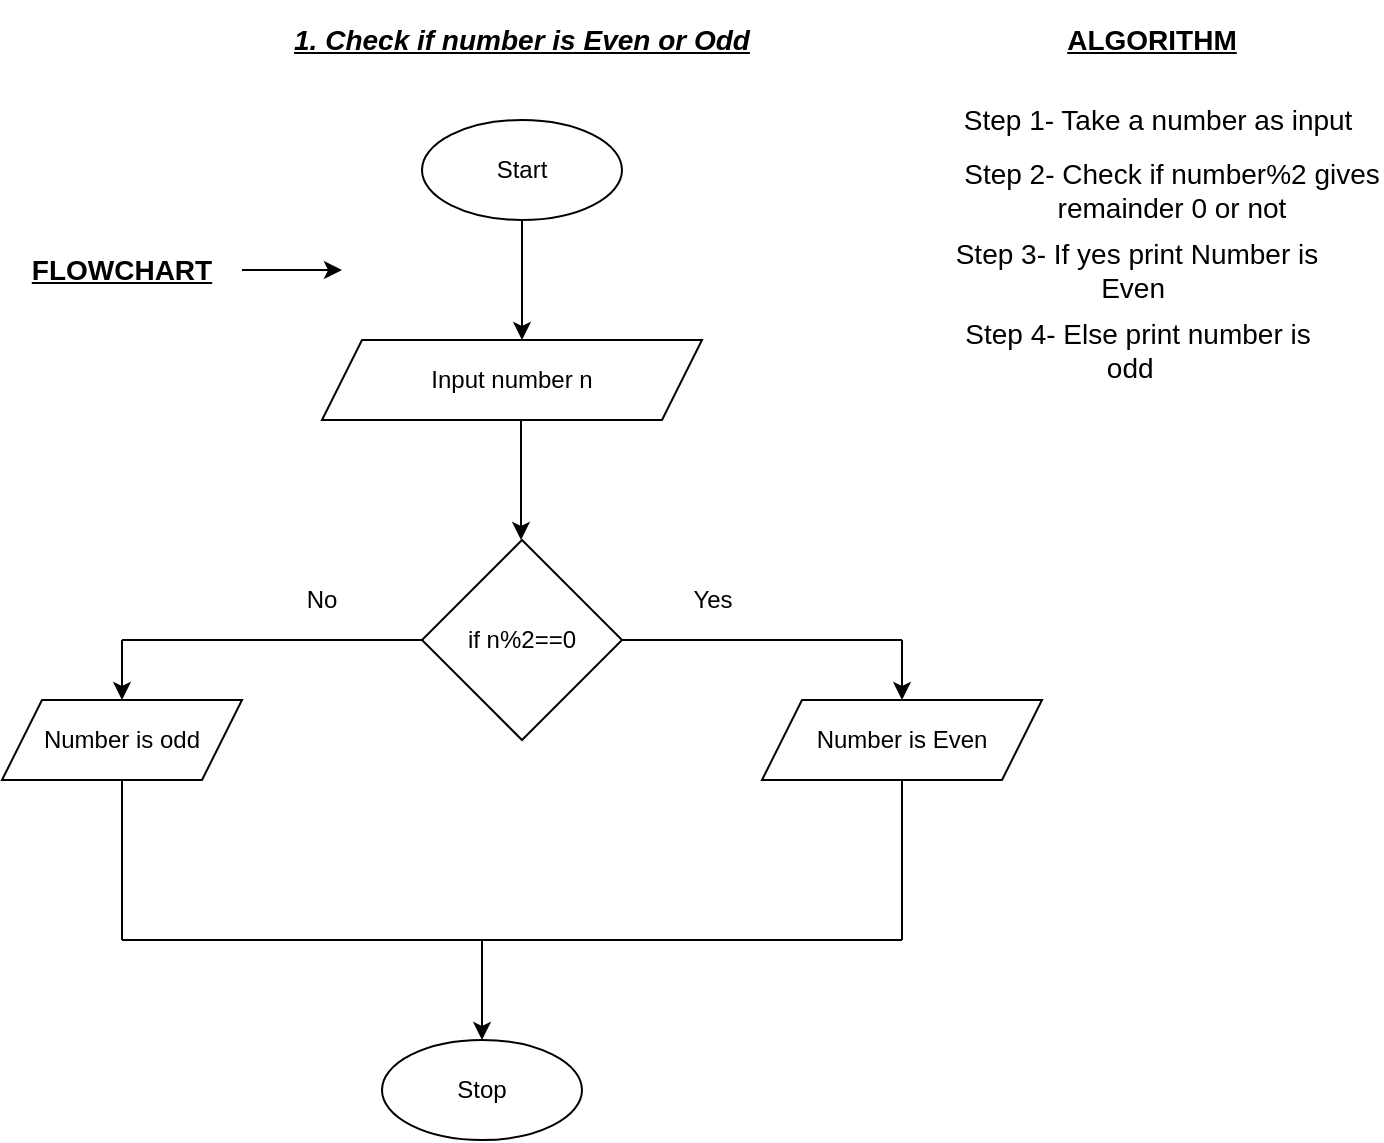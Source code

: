 <mxfile version="13.9.9" type="device"><diagram id="C5RBs43oDa-KdzZeNtuy" name="Page-1"><mxGraphModel dx="1024" dy="584" grid="1" gridSize="10" guides="1" tooltips="1" connect="1" arrows="1" fold="1" page="1" pageScale="1" pageWidth="827" pageHeight="1169" math="0" shadow="0"><root><mxCell id="WIyWlLk6GJQsqaUBKTNV-0"/><mxCell id="WIyWlLk6GJQsqaUBKTNV-1" parent="WIyWlLk6GJQsqaUBKTNV-0"/><mxCell id="v3IwOoPpduoVE6Sb-Edi-0" value="Start" style="ellipse;whiteSpace=wrap;html=1;" vertex="1" parent="WIyWlLk6GJQsqaUBKTNV-1"><mxGeometry x="290" y="70" width="100" height="50" as="geometry"/></mxCell><mxCell id="v3IwOoPpduoVE6Sb-Edi-1" value="" style="endArrow=classic;html=1;exitX=0.5;exitY=1;exitDx=0;exitDy=0;" edge="1" parent="WIyWlLk6GJQsqaUBKTNV-1" source="v3IwOoPpduoVE6Sb-Edi-0"><mxGeometry width="50" height="50" relative="1" as="geometry"><mxPoint x="450" y="110" as="sourcePoint"/><mxPoint x="340" y="180" as="targetPoint"/></mxGeometry></mxCell><mxCell id="v3IwOoPpduoVE6Sb-Edi-2" value="Input number n" style="shape=parallelogram;perimeter=parallelogramPerimeter;whiteSpace=wrap;html=1;fixedSize=1;" vertex="1" parent="WIyWlLk6GJQsqaUBKTNV-1"><mxGeometry x="240" y="180" width="190" height="40" as="geometry"/></mxCell><mxCell id="v3IwOoPpduoVE6Sb-Edi-3" value="" style="endArrow=classic;html=1;" edge="1" parent="WIyWlLk6GJQsqaUBKTNV-1"><mxGeometry width="50" height="50" relative="1" as="geometry"><mxPoint x="339.5" y="220" as="sourcePoint"/><mxPoint x="339.5" y="280" as="targetPoint"/><Array as="points"/></mxGeometry></mxCell><mxCell id="v3IwOoPpduoVE6Sb-Edi-4" value="if n%2==0" style="rhombus;whiteSpace=wrap;html=1;" vertex="1" parent="WIyWlLk6GJQsqaUBKTNV-1"><mxGeometry x="290" y="280" width="100" height="100" as="geometry"/></mxCell><mxCell id="v3IwOoPpduoVE6Sb-Edi-5" value="" style="endArrow=none;html=1;" edge="1" parent="WIyWlLk6GJQsqaUBKTNV-1"><mxGeometry width="50" height="50" relative="1" as="geometry"><mxPoint x="390" y="330" as="sourcePoint"/><mxPoint x="530" y="330" as="targetPoint"/></mxGeometry></mxCell><mxCell id="v3IwOoPpduoVE6Sb-Edi-6" value="" style="endArrow=classic;html=1;" edge="1" parent="WIyWlLk6GJQsqaUBKTNV-1" target="v3IwOoPpduoVE6Sb-Edi-7"><mxGeometry width="50" height="50" relative="1" as="geometry"><mxPoint x="530" y="330" as="sourcePoint"/><mxPoint x="530" y="390" as="targetPoint"/></mxGeometry></mxCell><mxCell id="v3IwOoPpduoVE6Sb-Edi-7" value="Number is Even" style="shape=parallelogram;perimeter=parallelogramPerimeter;whiteSpace=wrap;html=1;fixedSize=1;" vertex="1" parent="WIyWlLk6GJQsqaUBKTNV-1"><mxGeometry x="460" y="360" width="140" height="40" as="geometry"/></mxCell><mxCell id="v3IwOoPpduoVE6Sb-Edi-8" value="Yes" style="text;html=1;align=center;verticalAlign=middle;resizable=0;points=[];autosize=1;" vertex="1" parent="WIyWlLk6GJQsqaUBKTNV-1"><mxGeometry x="420" y="300" width="30" height="20" as="geometry"/></mxCell><mxCell id="v3IwOoPpduoVE6Sb-Edi-12" value="" style="endArrow=none;html=1;exitX=0;exitY=0.5;exitDx=0;exitDy=0;" edge="1" parent="WIyWlLk6GJQsqaUBKTNV-1" source="v3IwOoPpduoVE6Sb-Edi-4"><mxGeometry width="50" height="50" relative="1" as="geometry"><mxPoint x="390" y="330" as="sourcePoint"/><mxPoint x="140" y="330" as="targetPoint"/></mxGeometry></mxCell><mxCell id="v3IwOoPpduoVE6Sb-Edi-13" value="" style="endArrow=classic;html=1;" edge="1" parent="WIyWlLk6GJQsqaUBKTNV-1" target="v3IwOoPpduoVE6Sb-Edi-14"><mxGeometry width="50" height="50" relative="1" as="geometry"><mxPoint x="140" y="330" as="sourcePoint"/><mxPoint x="140" y="360" as="targetPoint"/></mxGeometry></mxCell><mxCell id="v3IwOoPpduoVE6Sb-Edi-14" value="Number is odd" style="shape=parallelogram;perimeter=parallelogramPerimeter;whiteSpace=wrap;html=1;fixedSize=1;" vertex="1" parent="WIyWlLk6GJQsqaUBKTNV-1"><mxGeometry x="80" y="360" width="120" height="40" as="geometry"/></mxCell><mxCell id="v3IwOoPpduoVE6Sb-Edi-15" value="" style="endArrow=none;html=1;exitX=0.5;exitY=1;exitDx=0;exitDy=0;" edge="1" parent="WIyWlLk6GJQsqaUBKTNV-1" source="v3IwOoPpduoVE6Sb-Edi-14"><mxGeometry width="50" height="50" relative="1" as="geometry"><mxPoint x="390" y="330" as="sourcePoint"/><mxPoint x="140" y="480" as="targetPoint"/></mxGeometry></mxCell><mxCell id="v3IwOoPpduoVE6Sb-Edi-16" value="" style="endArrow=none;html=1;exitX=0.5;exitY=1;exitDx=0;exitDy=0;" edge="1" parent="WIyWlLk6GJQsqaUBKTNV-1" source="v3IwOoPpduoVE6Sb-Edi-7"><mxGeometry width="50" height="50" relative="1" as="geometry"><mxPoint x="390" y="330" as="sourcePoint"/><mxPoint x="530" y="480" as="targetPoint"/></mxGeometry></mxCell><mxCell id="v3IwOoPpduoVE6Sb-Edi-18" value="" style="endArrow=none;html=1;" edge="1" parent="WIyWlLk6GJQsqaUBKTNV-1"><mxGeometry width="50" height="50" relative="1" as="geometry"><mxPoint x="140" y="480" as="sourcePoint"/><mxPoint x="530" y="480" as="targetPoint"/></mxGeometry></mxCell><mxCell id="v3IwOoPpduoVE6Sb-Edi-20" value="Stop" style="ellipse;whiteSpace=wrap;html=1;" vertex="1" parent="WIyWlLk6GJQsqaUBKTNV-1"><mxGeometry x="270" y="530" width="100" height="50" as="geometry"/></mxCell><mxCell id="v3IwOoPpduoVE6Sb-Edi-23" value="" style="endArrow=classic;html=1;entryX=0.5;entryY=0;entryDx=0;entryDy=0;" edge="1" parent="WIyWlLk6GJQsqaUBKTNV-1" target="v3IwOoPpduoVE6Sb-Edi-20"><mxGeometry width="50" height="50" relative="1" as="geometry"><mxPoint x="320" y="480" as="sourcePoint"/><mxPoint x="440" y="380" as="targetPoint"/></mxGeometry></mxCell><mxCell id="v3IwOoPpduoVE6Sb-Edi-24" value="No" style="text;html=1;strokeColor=none;fillColor=none;align=center;verticalAlign=middle;whiteSpace=wrap;rounded=0;" vertex="1" parent="WIyWlLk6GJQsqaUBKTNV-1"><mxGeometry x="210" y="300" width="60" height="20" as="geometry"/></mxCell><mxCell id="v3IwOoPpduoVE6Sb-Edi-25" value="&lt;b&gt;&lt;font style=&quot;font-size: 14px&quot;&gt;&lt;u&gt;&lt;i&gt;1. Check if number is Even or Odd&lt;/i&gt;&lt;/u&gt;&lt;/font&gt;&lt;/b&gt;" style="text;html=1;strokeColor=none;fillColor=none;align=center;verticalAlign=middle;whiteSpace=wrap;rounded=0;" vertex="1" parent="WIyWlLk6GJQsqaUBKTNV-1"><mxGeometry x="210" y="10" width="260" height="40" as="geometry"/></mxCell><mxCell id="v3IwOoPpduoVE6Sb-Edi-26" value="&lt;font style=&quot;font-size: 14px&quot;&gt;Step 1- Take a number as input&amp;nbsp;&lt;/font&gt;" style="text;html=1;strokeColor=none;fillColor=none;align=center;verticalAlign=middle;whiteSpace=wrap;rounded=0;" vertex="1" parent="WIyWlLk6GJQsqaUBKTNV-1"><mxGeometry x="550" y="60" width="220" height="20" as="geometry"/></mxCell><mxCell id="v3IwOoPpduoVE6Sb-Edi-27" value="&lt;font style=&quot;font-size: 14px&quot;&gt;Step 2- Check if number%2 gives remainder 0 or not&lt;/font&gt;" style="text;html=1;strokeColor=none;fillColor=none;align=center;verticalAlign=middle;whiteSpace=wrap;rounded=0;" vertex="1" parent="WIyWlLk6GJQsqaUBKTNV-1"><mxGeometry x="560" y="90" width="210" height="30" as="geometry"/></mxCell><mxCell id="v3IwOoPpduoVE6Sb-Edi-28" value="&lt;span style=&quot;color: rgba(0 , 0 , 0 , 0) ; font-family: monospace ; font-size: 0px&quot;&gt;%3CmxGraphModel%3E%3Croot%3E%3CmxCell%20id%3D%220%22%2F%3E%3CmxCell%20id%3D%221%22%20parent%3D%220%22%2F%3E%3CmxCell%20id%3D%222%22%20value%3D%22%26lt%3Bfont%20style%3D%26quot%3Bfont-size%3A%2014px%26quot%3B%26gt%3BStep%201-%20Take%20a%20number%20as%20input%26amp%3Bnbsp%3B%26lt%3B%2Ffont%26gt%3B%22%20style%3D%22text%3Bhtml%3D1%3BstrokeColor%3Dnone%3BfillColor%3Dnone%3Balign%3Dcenter%3BverticalAlign%3Dmiddle%3BwhiteSpace%3Dwrap%3Brounded%3D0%3B%22%20vertex%3D%221%22%20parent%3D%221%22%3E%3CmxGeometry%20x%3D%2210%22%20y%3D%2260%22%20width%3D%22220%22%20height%3D%2220%22%20as%3D%22geometry%22%2F%3E%3C%2FmxCell%3E%3C%2Froot%3E%3C%2FmxGraphModel%3E&lt;/span&gt;&lt;span style=&quot;color: rgba(0 , 0 , 0 , 0) ; font-family: monospace ; font-size: 0px&quot;&gt;%3CmxGraphModel%3E%3Croot%3E%3CmxCell%20id%3D%220%22%2F%3E%3CmxCell%20id%3D%221%22%20parent%3D%220%22%2F%3E%3CmxCell%20id%3D%222%22%20value%3D%22%26lt%3Bfont%20style%3D%26quot%3Bfont-size%3A%2014px%26quot%3B%26gt%3BStep%201-%20Take%20a%20number%20as%20input%26amp%3Bnbsp%3B%26lt%3B%2Ffont%26gt%3B%22%20style%3D%22text%3Bhtml%3D1%3BstrokeColor%3Dnone%3BfillColor%3Dnone%3Balign%3Dcenter%3BverticalAlign%3Dmiddle%3BwhiteSpace%3Dwrap%3Brounded%3D0%3B%22%20vertex%3D%221%22%20parent%3D%221%22%3E%3CmxGeometry%20x%3D%2210%22%20y%3D%2260%22%20width%3D%22220%22%20height%3D%2220%22%20as%3D%22geometry%22%2F%3E%3C%2FmxCell%3E%3C%2Froot%3E%3C%2FmxGraphModel%3E&lt;/span&gt;" style="text;html=1;strokeColor=none;fillColor=none;align=center;verticalAlign=middle;whiteSpace=wrap;rounded=0;" vertex="1" parent="WIyWlLk6GJQsqaUBKTNV-1"><mxGeometry x="80" y="130" width="40" height="20" as="geometry"/></mxCell><mxCell id="v3IwOoPpduoVE6Sb-Edi-29" value="&lt;span style=&quot;font-size: 14px&quot;&gt;Step 3- If yes print Number is Even&amp;nbsp;&lt;/span&gt;" style="text;html=1;strokeColor=none;fillColor=none;align=center;verticalAlign=middle;whiteSpace=wrap;rounded=0;" vertex="1" parent="WIyWlLk6GJQsqaUBKTNV-1"><mxGeometry x="540" y="130" width="215" height="30" as="geometry"/></mxCell><mxCell id="v3IwOoPpduoVE6Sb-Edi-30" value="&lt;span style=&quot;font-size: 14px&quot;&gt;Step 4- Else print number is odd&amp;nbsp;&amp;nbsp;&lt;/span&gt;" style="text;html=1;strokeColor=none;fillColor=none;align=center;verticalAlign=middle;whiteSpace=wrap;rounded=0;" vertex="1" parent="WIyWlLk6GJQsqaUBKTNV-1"><mxGeometry x="552.5" y="170" width="190" height="30" as="geometry"/></mxCell><mxCell id="v3IwOoPpduoVE6Sb-Edi-33" value="&lt;b&gt;&lt;font style=&quot;font-size: 14px&quot;&gt;&lt;u&gt;FLOWCHART&lt;/u&gt;&lt;/font&gt;&lt;/b&gt;" style="text;html=1;strokeColor=none;fillColor=none;align=center;verticalAlign=middle;whiteSpace=wrap;rounded=0;" vertex="1" parent="WIyWlLk6GJQsqaUBKTNV-1"><mxGeometry x="80" y="130" width="120" height="30" as="geometry"/></mxCell><mxCell id="v3IwOoPpduoVE6Sb-Edi-36" value="" style="endArrow=classic;html=1;exitX=1;exitY=0.5;exitDx=0;exitDy=0;" edge="1" parent="WIyWlLk6GJQsqaUBKTNV-1" source="v3IwOoPpduoVE6Sb-Edi-33"><mxGeometry width="50" height="50" relative="1" as="geometry"><mxPoint x="390" y="270" as="sourcePoint"/><mxPoint x="250" y="145" as="targetPoint"/></mxGeometry></mxCell><mxCell id="v3IwOoPpduoVE6Sb-Edi-37" value="&lt;font style=&quot;font-size: 14px&quot;&gt;&lt;b&gt;&lt;u&gt;ALGORITHM&lt;/u&gt;&lt;/b&gt;&lt;/font&gt;" style="text;html=1;strokeColor=none;fillColor=none;align=center;verticalAlign=middle;whiteSpace=wrap;rounded=0;" vertex="1" parent="WIyWlLk6GJQsqaUBKTNV-1"><mxGeometry x="610" y="20" width="90" height="20" as="geometry"/></mxCell></root></mxGraphModel></diagram></mxfile>